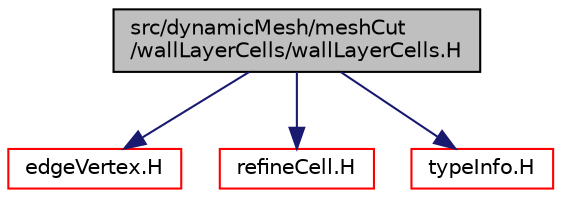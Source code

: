 digraph "src/dynamicMesh/meshCut/wallLayerCells/wallLayerCells.H"
{
  bgcolor="transparent";
  edge [fontname="Helvetica",fontsize="10",labelfontname="Helvetica",labelfontsize="10"];
  node [fontname="Helvetica",fontsize="10",shape=record];
  Node1 [label="src/dynamicMesh/meshCut\l/wallLayerCells/wallLayerCells.H",height=0.2,width=0.4,color="black", fillcolor="grey75", style="filled", fontcolor="black"];
  Node1 -> Node2 [color="midnightblue",fontsize="10",style="solid",fontname="Helvetica"];
  Node2 [label="edgeVertex.H",height=0.2,width=0.4,color="red",URL="$a04939.html"];
  Node1 -> Node3 [color="midnightblue",fontsize="10",style="solid",fontname="Helvetica"];
  Node3 [label="refineCell.H",height=0.2,width=0.4,color="red",URL="$a04953.html"];
  Node1 -> Node4 [color="midnightblue",fontsize="10",style="solid",fontname="Helvetica"];
  Node4 [label="typeInfo.H",height=0.2,width=0.4,color="red",URL="$a08191.html"];
}
